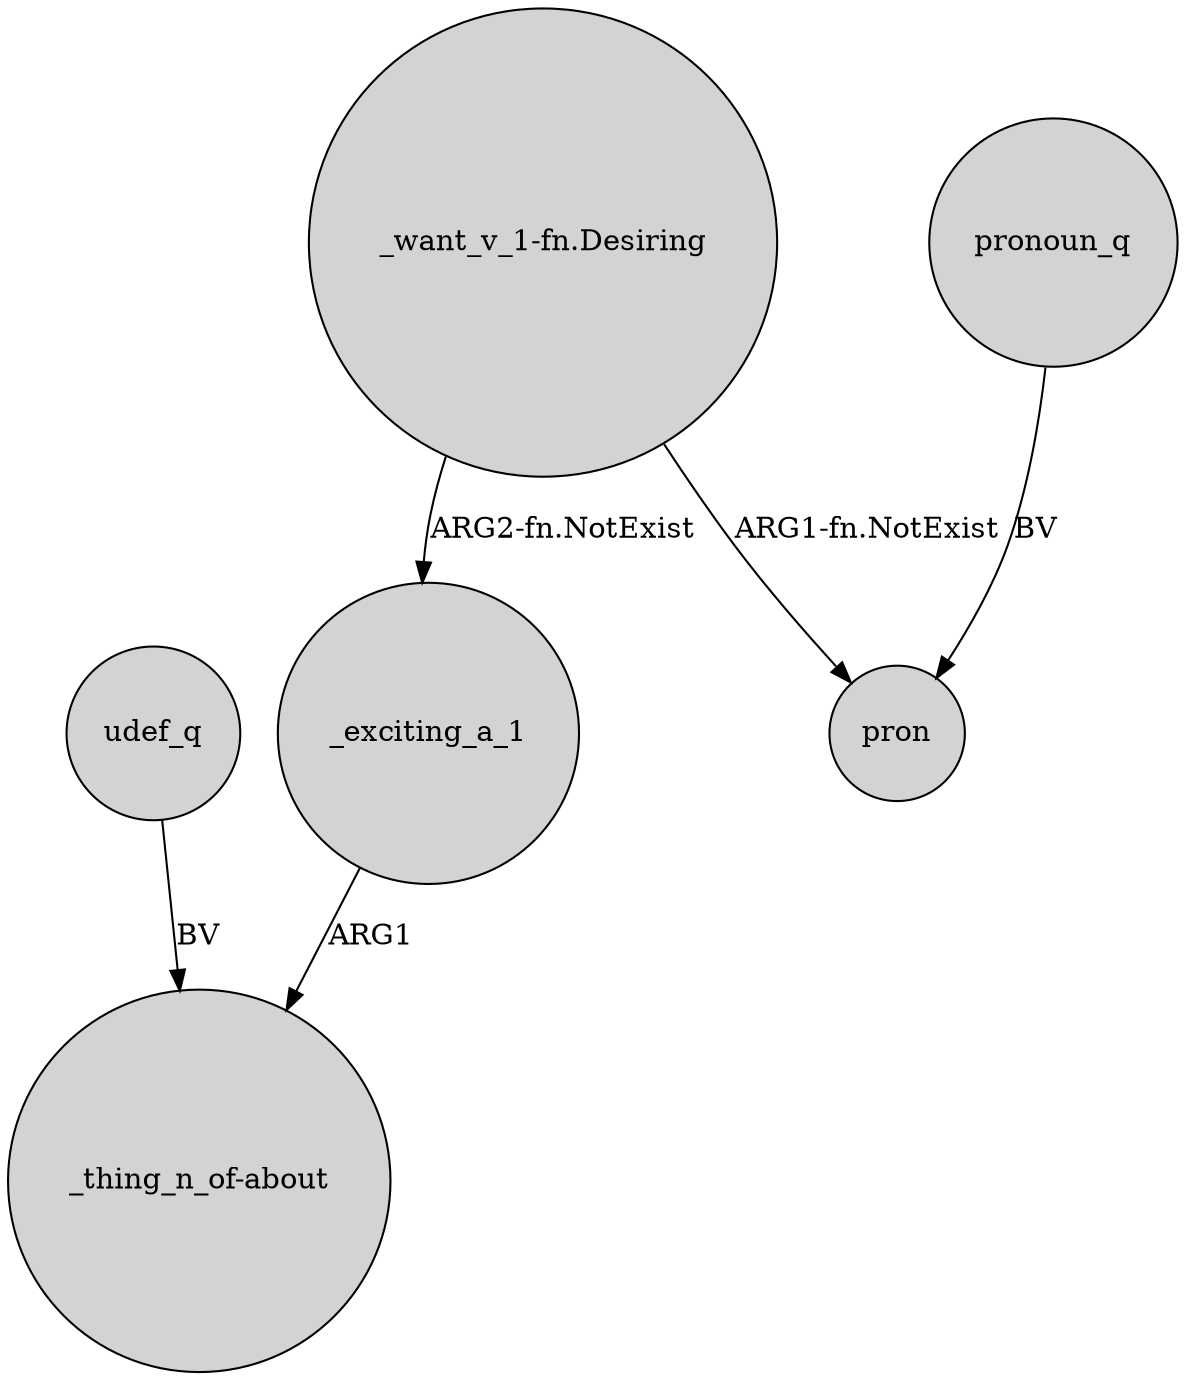 digraph {
	node [shape=circle style=filled]
	_exciting_a_1 -> "_thing_n_of-about" [label=ARG1]
	udef_q -> "_thing_n_of-about" [label=BV]
	"_want_v_1-fn.Desiring" -> _exciting_a_1 [label="ARG2-fn.NotExist"]
	"_want_v_1-fn.Desiring" -> pron [label="ARG1-fn.NotExist"]
	pronoun_q -> pron [label=BV]
}
